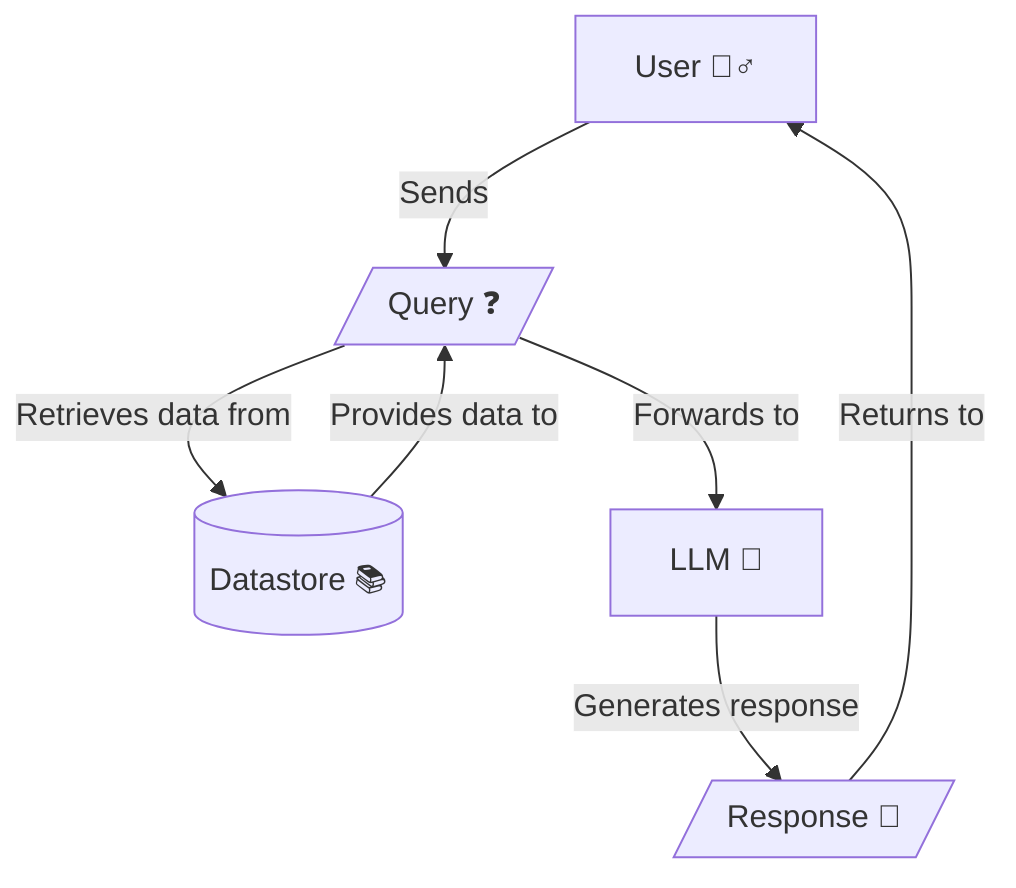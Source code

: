 flowchart TB
  User["User 🧔‍♂️"]
  Query[/"Query ❓"/]
  Datastore[("Datastore 📚")]
  LLM["LLM 🧠"]
  Response[/"Response 📄"/]

  User-->|"Sends"|Query
  Query-->|"Retrieves data from"|Datastore
  Datastore-->|"Provides data to"|Query
  Query-->|"Forwards to"|LLM
  LLM-->|"Generates response"|Response
  Response-->|"Returns to"|User